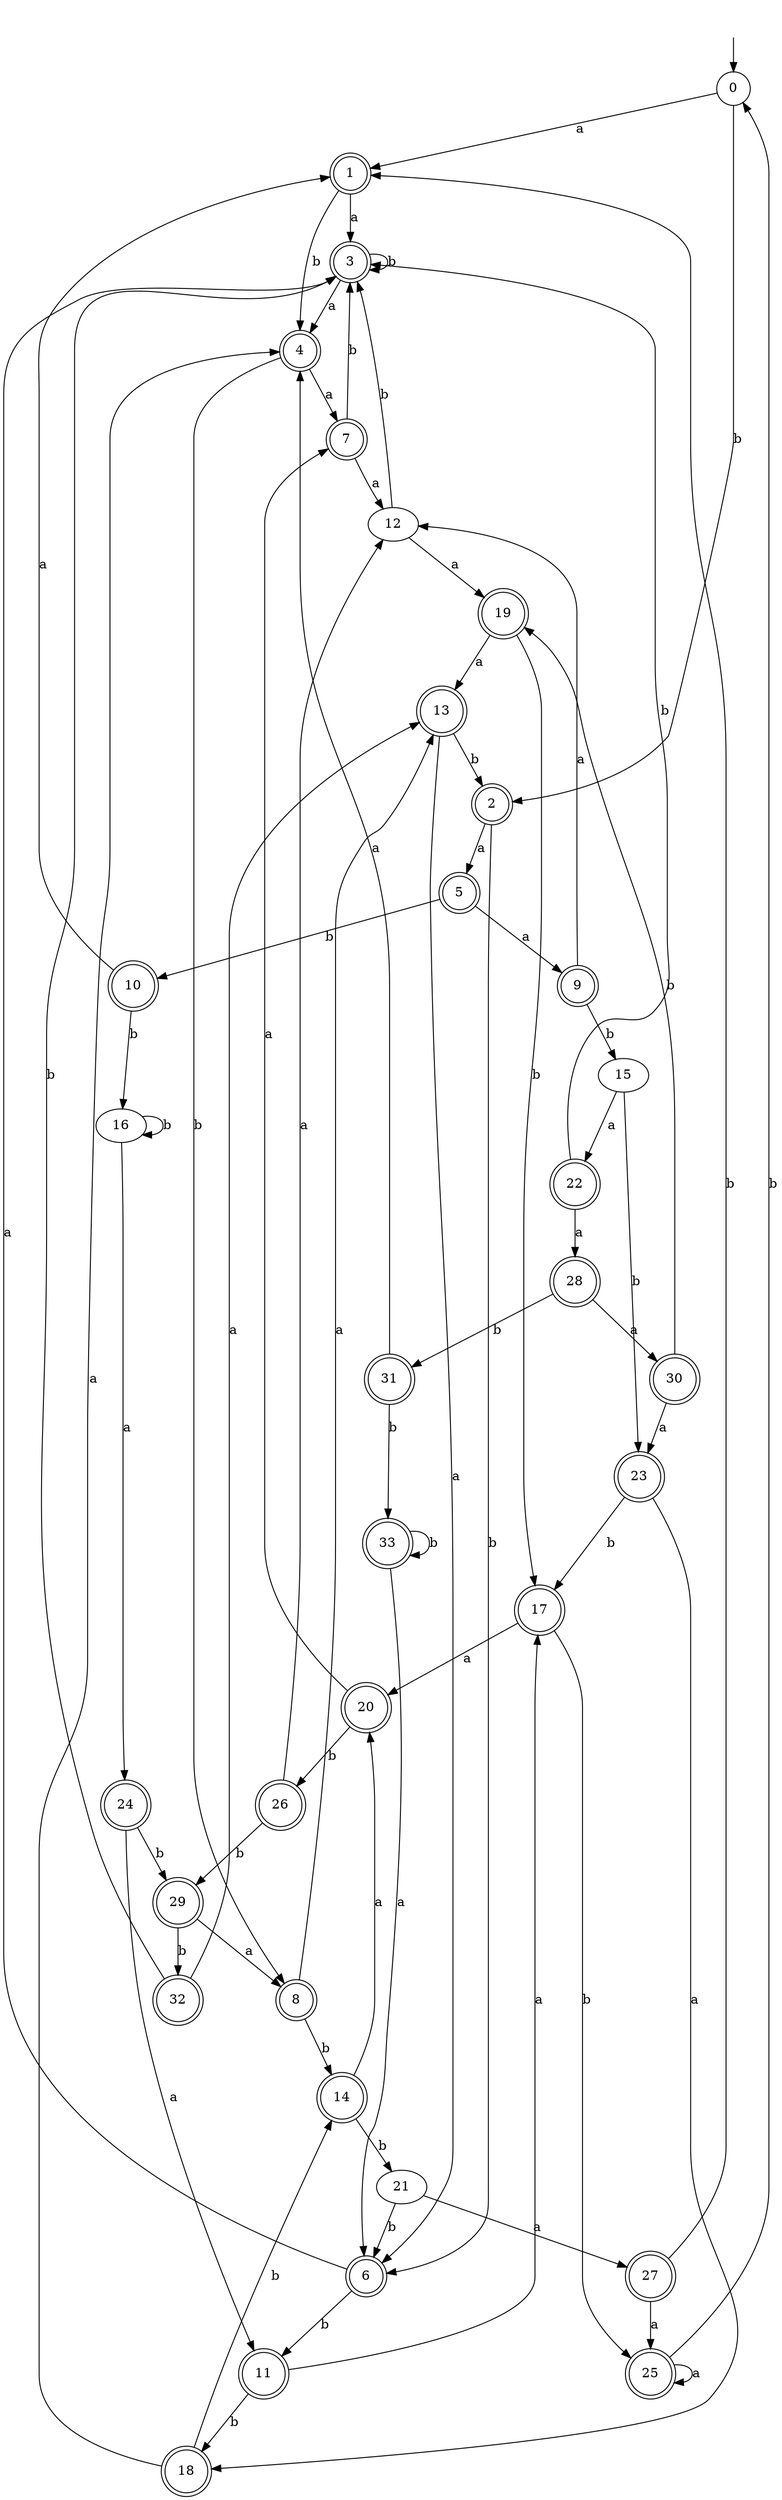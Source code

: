 digraph RandomDFA {
  __start0 [label="", shape=none];
  __start0 -> 0 [label=""];
  0 [shape=circle]
  0 -> 1 [label="a"]
  0 -> 2 [label="b"]
  1 [shape=doublecircle]
  1 -> 3 [label="a"]
  1 -> 4 [label="b"]
  2 [shape=doublecircle]
  2 -> 5 [label="a"]
  2 -> 6 [label="b"]
  3 [shape=doublecircle]
  3 -> 4 [label="a"]
  3 -> 3 [label="b"]
  4 [shape=doublecircle]
  4 -> 7 [label="a"]
  4 -> 8 [label="b"]
  5 [shape=doublecircle]
  5 -> 9 [label="a"]
  5 -> 10 [label="b"]
  6 [shape=doublecircle]
  6 -> 3 [label="a"]
  6 -> 11 [label="b"]
  7 [shape=doublecircle]
  7 -> 12 [label="a"]
  7 -> 3 [label="b"]
  8 [shape=doublecircle]
  8 -> 13 [label="a"]
  8 -> 14 [label="b"]
  9 [shape=doublecircle]
  9 -> 12 [label="a"]
  9 -> 15 [label="b"]
  10 [shape=doublecircle]
  10 -> 1 [label="a"]
  10 -> 16 [label="b"]
  11 [shape=doublecircle]
  11 -> 17 [label="a"]
  11 -> 18 [label="b"]
  12
  12 -> 19 [label="a"]
  12 -> 3 [label="b"]
  13 [shape=doublecircle]
  13 -> 6 [label="a"]
  13 -> 2 [label="b"]
  14 [shape=doublecircle]
  14 -> 20 [label="a"]
  14 -> 21 [label="b"]
  15
  15 -> 22 [label="a"]
  15 -> 23 [label="b"]
  16
  16 -> 24 [label="a"]
  16 -> 16 [label="b"]
  17 [shape=doublecircle]
  17 -> 20 [label="a"]
  17 -> 25 [label="b"]
  18 [shape=doublecircle]
  18 -> 4 [label="a"]
  18 -> 14 [label="b"]
  19 [shape=doublecircle]
  19 -> 13 [label="a"]
  19 -> 17 [label="b"]
  20 [shape=doublecircle]
  20 -> 7 [label="a"]
  20 -> 26 [label="b"]
  21
  21 -> 27 [label="a"]
  21 -> 6 [label="b"]
  22 [shape=doublecircle]
  22 -> 28 [label="a"]
  22 -> 3 [label="b"]
  23 [shape=doublecircle]
  23 -> 18 [label="a"]
  23 -> 17 [label="b"]
  24 [shape=doublecircle]
  24 -> 11 [label="a"]
  24 -> 29 [label="b"]
  25 [shape=doublecircle]
  25 -> 25 [label="a"]
  25 -> 0 [label="b"]
  26 [shape=doublecircle]
  26 -> 12 [label="a"]
  26 -> 29 [label="b"]
  27 [shape=doublecircle]
  27 -> 25 [label="a"]
  27 -> 1 [label="b"]
  28 [shape=doublecircle]
  28 -> 30 [label="a"]
  28 -> 31 [label="b"]
  29 [shape=doublecircle]
  29 -> 8 [label="a"]
  29 -> 32 [label="b"]
  30 [shape=doublecircle]
  30 -> 23 [label="a"]
  30 -> 19 [label="b"]
  31 [shape=doublecircle]
  31 -> 4 [label="a"]
  31 -> 33 [label="b"]
  32 [shape=doublecircle]
  32 -> 13 [label="a"]
  32 -> 3 [label="b"]
  33 [shape=doublecircle]
  33 -> 6 [label="a"]
  33 -> 33 [label="b"]
}
